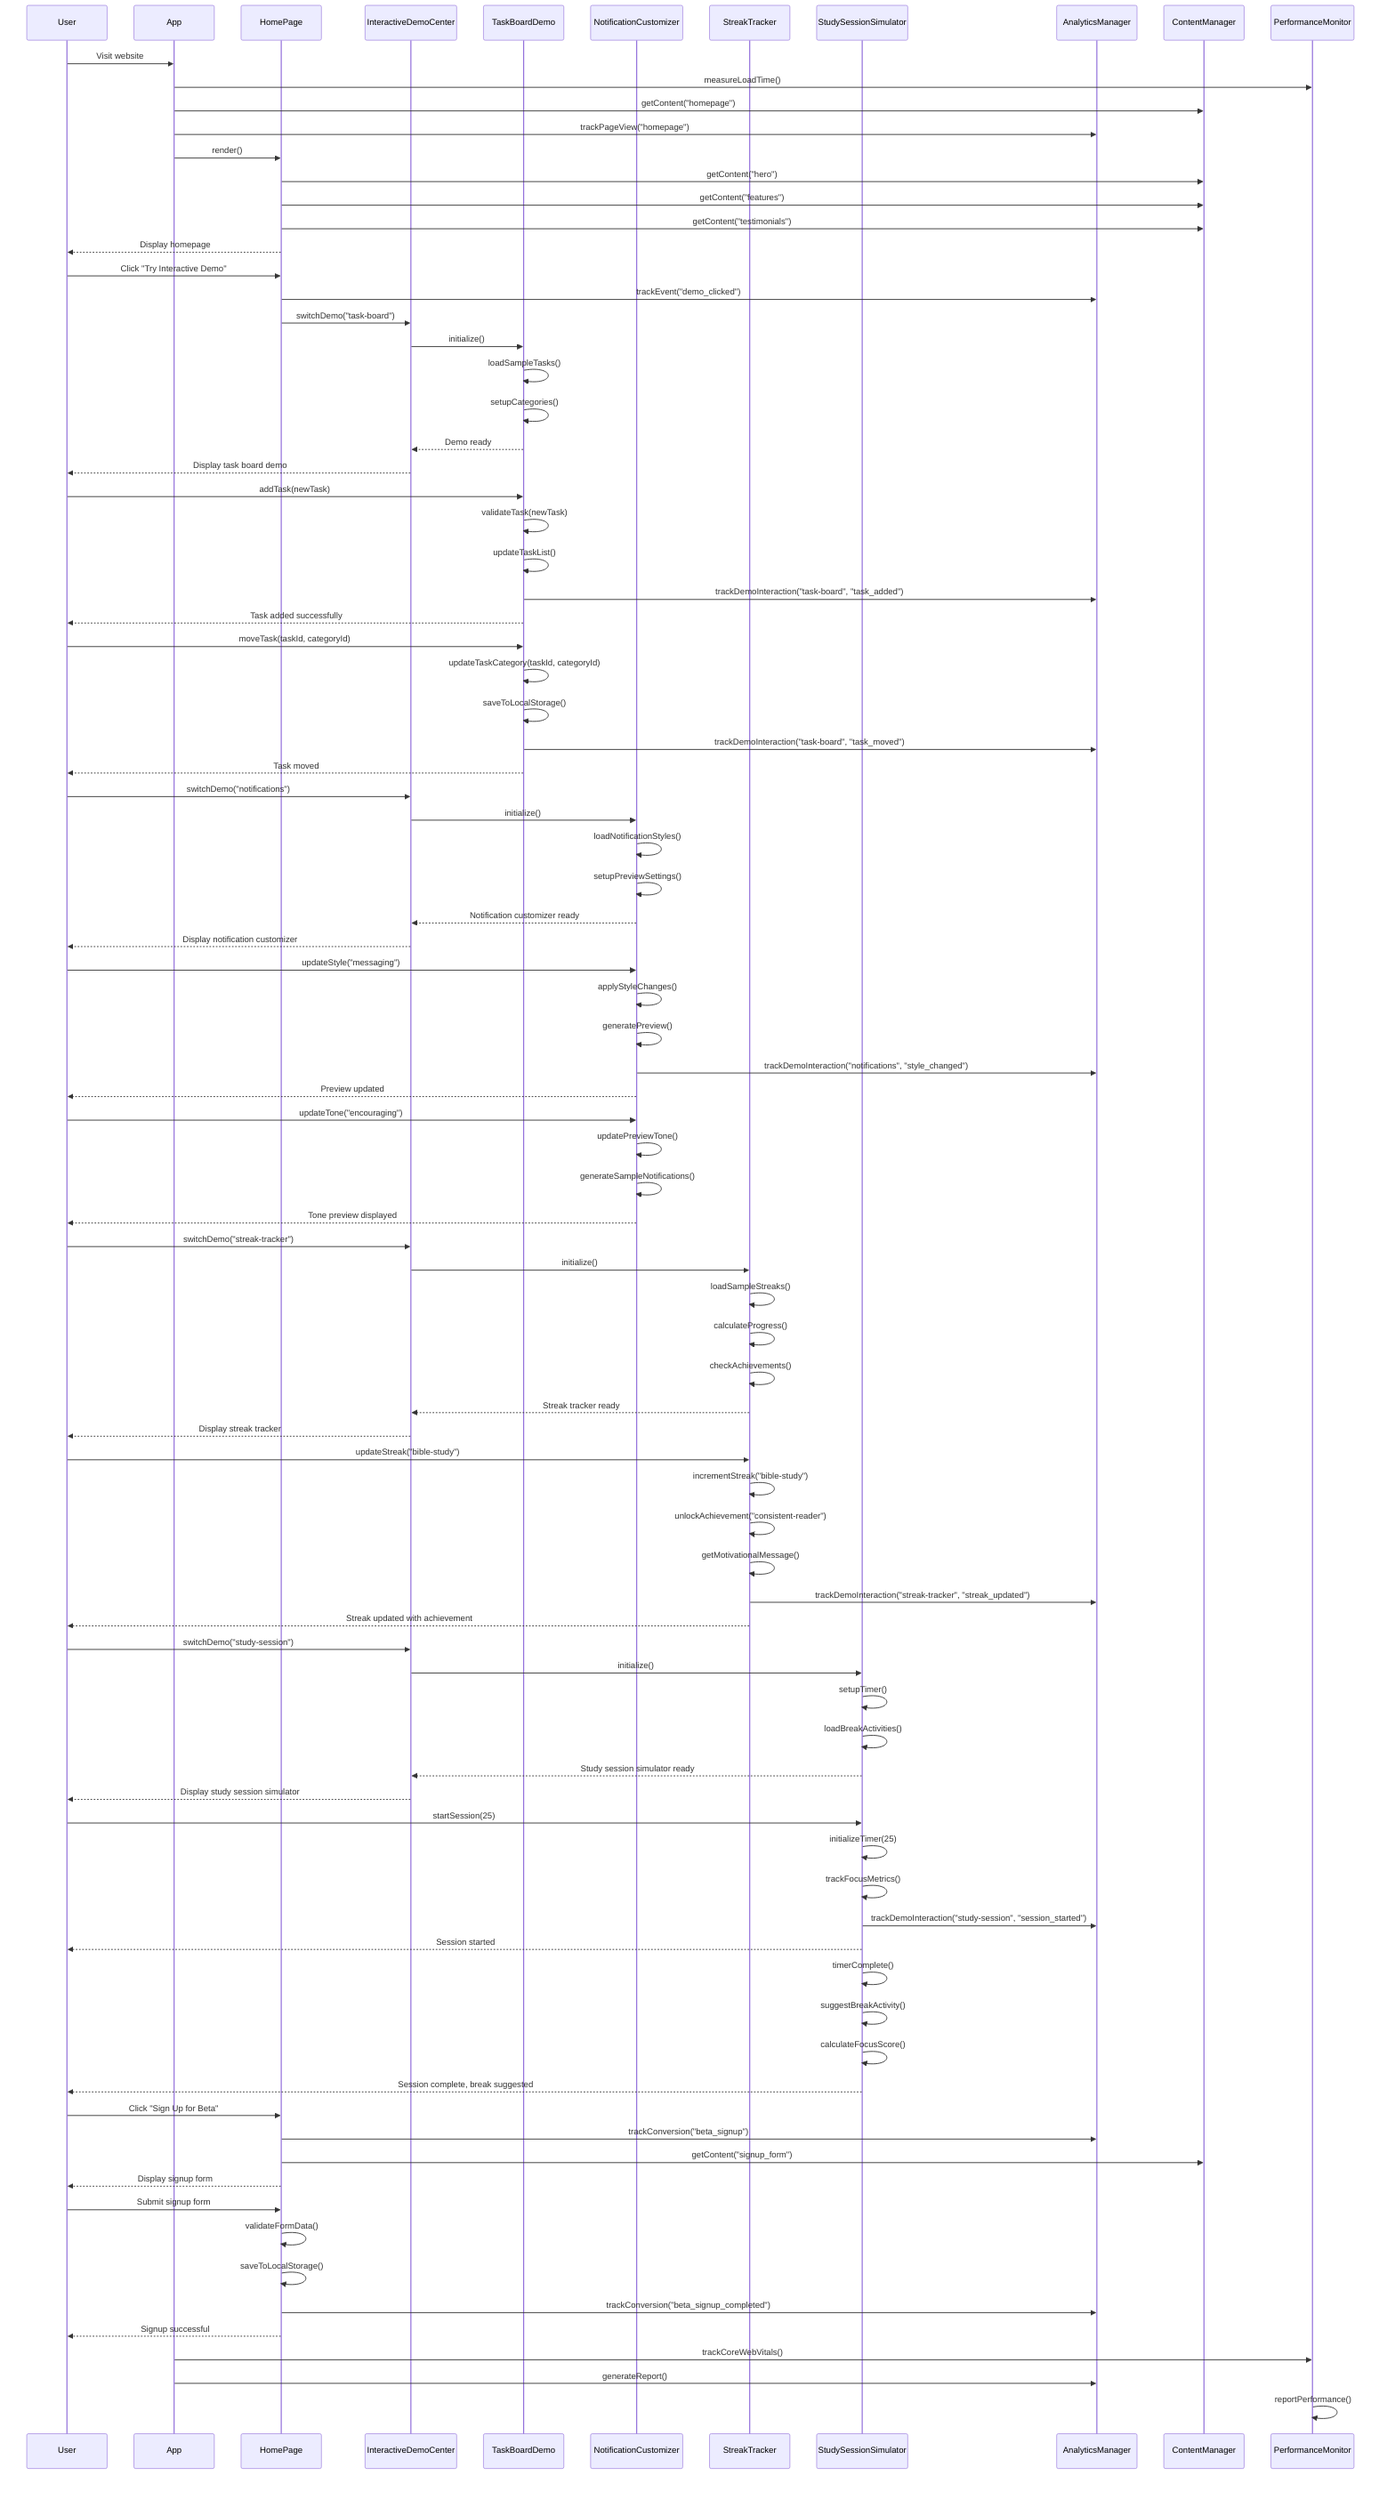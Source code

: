 sequenceDiagram
    participant U as User
    participant App as App
    participant HP as HomePage
    participant IDC as InteractiveDemoCenter
    participant TBD as TaskBoardDemo
    participant NC as NotificationCustomizer
    participant ST as StreakTracker
    participant SSS as StudySessionSimulator
    participant AM as AnalyticsManager
    participant CM as ContentManager
    participant PM as PerformanceMonitor
    
    U->>App: Visit website
    App->>PM: measureLoadTime()
    App->>CM: getContent("homepage")
    App->>AM: trackPageView("homepage")
    App->>HP: render()
    
    HP->>CM: getContent("hero")
    HP->>CM: getContent("features")
    HP->>CM: getContent("testimonials")
    HP-->>U: Display homepage
    
    U->>HP: Click "Try Interactive Demo"
    HP->>AM: trackEvent("demo_clicked")
    HP->>IDC: switchDemo("task-board")
    
    IDC->>TBD: initialize()
    TBD->>TBD: loadSampleTasks()
    TBD->>TBD: setupCategories()
    TBD-->>IDC: Demo ready
    IDC-->>U: Display task board demo
    
    U->>TBD: addTask(newTask)
    TBD->>TBD: validateTask(newTask)
    TBD->>TBD: updateTaskList()
    TBD->>AM: trackDemoInteraction("task-board", "task_added")
    TBD-->>U: Task added successfully
    
    U->>TBD: moveTask(taskId, categoryId)
    TBD->>TBD: updateTaskCategory(taskId, categoryId)
    TBD->>TBD: saveToLocalStorage()
    TBD->>AM: trackDemoInteraction("task-board", "task_moved")
    TBD-->>U: Task moved
    
    U->>IDC: switchDemo("notifications")
    IDC->>NC: initialize()
    NC->>NC: loadNotificationStyles()
    NC->>NC: setupPreviewSettings()
    NC-->>IDC: Notification customizer ready
    IDC-->>U: Display notification customizer
    
    U->>NC: updateStyle("messaging")
    NC->>NC: applyStyleChanges()
    NC->>NC: generatePreview()
    NC->>AM: trackDemoInteraction("notifications", "style_changed")
    NC-->>U: Preview updated
    
    U->>NC: updateTone("encouraging")
    NC->>NC: updatePreviewTone()
    NC->>NC: generateSampleNotifications()
    NC-->>U: Tone preview displayed
    
    U->>IDC: switchDemo("streak-tracker")
    IDC->>ST: initialize()
    ST->>ST: loadSampleStreaks()
    ST->>ST: calculateProgress()
    ST->>ST: checkAchievements()
    ST-->>IDC: Streak tracker ready
    IDC-->>U: Display streak tracker
    
    U->>ST: updateStreak("bible-study")
    ST->>ST: incrementStreak("bible-study")
    ST->>ST: unlockAchievement("consistent-reader")
    ST->>ST: getMotivationalMessage()
    ST->>AM: trackDemoInteraction("streak-tracker", "streak_updated")
    ST-->>U: Streak updated with achievement
    
    U->>IDC: switchDemo("study-session")
    IDC->>SSS: initialize()
    SSS->>SSS: setupTimer()
    SSS->>SSS: loadBreakActivities()
    SSS-->>IDC: Study session simulator ready
    IDC-->>U: Display study session simulator
    
    U->>SSS: startSession(25)
    SSS->>SSS: initializeTimer(25)
    SSS->>SSS: trackFocusMetrics()
    SSS->>AM: trackDemoInteraction("study-session", "session_started")
    SSS-->>U: Session started
    
    SSS->>SSS: timerComplete()
    SSS->>SSS: suggestBreakActivity()
    SSS->>SSS: calculateFocusScore()
    SSS-->>U: Session complete, break suggested
    
    U->>HP: Click "Sign Up for Beta"
    HP->>AM: trackConversion("beta_signup")
    HP->>CM: getContent("signup_form")
    HP-->>U: Display signup form
    
    U->>HP: Submit signup form
    HP->>HP: validateFormData()
    HP->>HP: saveToLocalStorage()
    HP->>AM: trackConversion("beta_signup_completed")
    HP-->>U: Signup successful
    
    App->>PM: trackCoreWebVitals()
    App->>AM: generateReport()
    PM->>PM: reportPerformance()